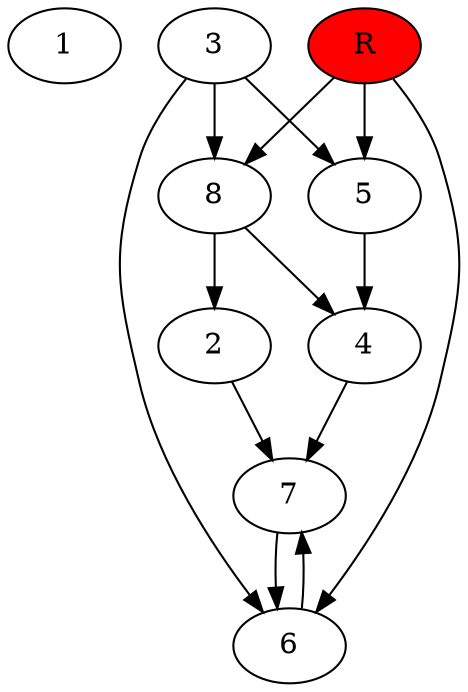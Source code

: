 digraph prb6142 {
	1
	2
	3
	4
	5
	6
	7
	8
	R [fillcolor="#ff0000" style=filled]
	2 -> 7
	3 -> 5
	3 -> 6
	3 -> 8
	4 -> 7
	5 -> 4
	6 -> 7
	7 -> 6
	8 -> 2
	8 -> 4
	R -> 5
	R -> 6
	R -> 8
}
